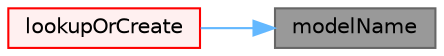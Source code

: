 digraph "modelName"
{
 // LATEX_PDF_SIZE
  bgcolor="transparent";
  edge [fontname=Helvetica,fontsize=10,labelfontname=Helvetica,labelfontsize=10];
  node [fontname=Helvetica,fontsize=10,shape=box,height=0.2,width=0.4];
  rankdir="RL";
  Node1 [id="Node000001",label="modelName",height=0.2,width=0.4,color="gray40", fillcolor="grey60", style="filled", fontcolor="black",tooltip=" "];
  Node1 -> Node2 [id="edge1_Node000001_Node000002",dir="back",color="steelblue1",style="solid",tooltip=" "];
  Node2 [id="Node000002",label="lookupOrCreate",height=0.2,width=0.4,color="red", fillcolor="#FFF0F0", style="filled",URL="$classFoam_1_1waveModel.html#adb7d0f43e2a9c7b139b6a15c6b06d080",tooltip=" "];
}
